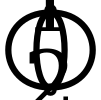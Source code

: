 #java LMPlot ../../../../data/linkage_map/LEPMAP3//05_order_LG11.txt
graph g {
node [fontsize=40,penwidth=4]
edge [penwidth=3]
1[width=0.03333333333333333,height=0.03333333333333333,fixedsize=true]
2[width=0.03333333333333333,height=0.03333333333333333,fixedsize=true]
1--2[]
1--2[]
1--2[]
1--2[]
}
